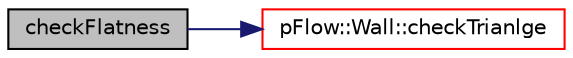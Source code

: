 digraph "checkFlatness"
{
 // LATEX_PDF_SIZE
  edge [fontname="Helvetica",fontsize="10",labelfontname="Helvetica",labelfontsize="10"];
  node [fontname="Helvetica",fontsize="10",shape=record];
  rankdir="LR";
  Node1 [label="checkFlatness",height=0.2,width=0.4,color="black", fillcolor="grey75", style="filled", fontcolor="black",tooltip=" "];
  Node1 -> Node2 [color="midnightblue",fontsize="10",style="solid",fontname="Helvetica"];
  Node2 [label="pFlow::Wall::checkTrianlge",height=0.2,width=0.4,color="red", fillcolor="white", style="filled",URL="$classpFlow_1_1Wall.html#aa8744a61de2fef7a0c4e9e2ff8e03db4",tooltip=" "];
}
